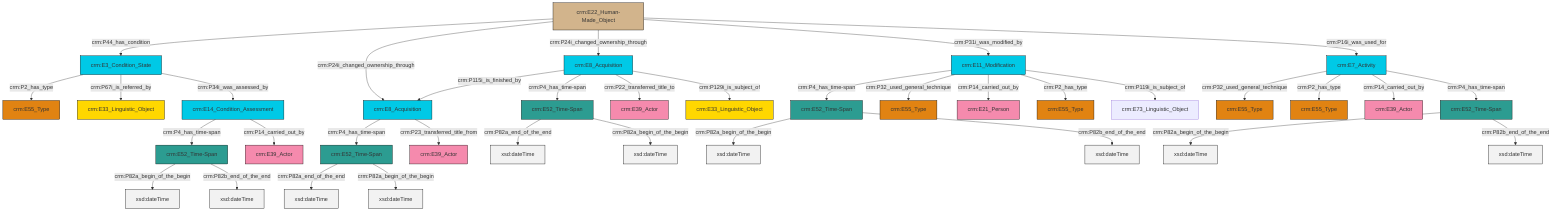 graph TD
classDef Literal fill:#f2f2f2,stroke:#000000;
classDef CRM_Entity fill:#FFFFFF,stroke:#000000;
classDef Temporal_Entity fill:#00C9E6, stroke:#000000;
classDef Type fill:#E18312, stroke:#000000;
classDef Time-Span fill:#2C9C91, stroke:#000000;
classDef Appellation fill:#FFEB7F, stroke:#000000;
classDef Place fill:#008836, stroke:#000000;
classDef Persistent_Item fill:#B266B2, stroke:#000000;
classDef Conceptual_Object fill:#FFD700, stroke:#000000;
classDef Physical_Thing fill:#D2B48C, stroke:#000000;
classDef Actor fill:#f58aad, stroke:#000000;
classDef PC_Classes fill:#4ce600, stroke:#000000;
classDef Multi fill:#cccccc,stroke:#000000;

0["crm:E22_Human-Made_Object"]:::Physical_Thing -->|crm:P44_has_condition| 1["crm:E3_Condition_State"]:::Temporal_Entity
2["crm:E52_Time-Span"]:::Time-Span -->|crm:P82a_end_of_the_end| 3[xsd:dateTime]:::Literal
8["crm:E7_Activity"]:::Temporal_Entity -->|crm:P32_used_general_technique| 9["crm:E55_Type"]:::Type
10["crm:E8_Acquisition"]:::Temporal_Entity -->|crm:P115i_is_finished_by| 11["crm:E8_Acquisition"]:::Temporal_Entity
12["crm:E52_Time-Span"]:::Time-Span -->|crm:P82a_begin_of_the_begin| 13[xsd:dateTime]:::Literal
17["crm:E14_Condition_Assessment"]:::Temporal_Entity -->|crm:P4_has_time-span| 18["crm:E52_Time-Span"]:::Time-Span
18["crm:E52_Time-Span"]:::Time-Span -->|crm:P82a_begin_of_the_begin| 19[xsd:dateTime]:::Literal
10["crm:E8_Acquisition"]:::Temporal_Entity -->|crm:P4_has_time-span| 6["crm:E52_Time-Span"]:::Time-Span
6["crm:E52_Time-Span"]:::Time-Span -->|crm:P82a_end_of_the_end| 20[xsd:dateTime]:::Literal
4["crm:E11_Modification"]:::Temporal_Entity -->|crm:P4_has_time-span| 21["crm:E52_Time-Span"]:::Time-Span
0["crm:E22_Human-Made_Object"]:::Physical_Thing -->|crm:P24i_changed_ownership_through| 11["crm:E8_Acquisition"]:::Temporal_Entity
11["crm:E8_Acquisition"]:::Temporal_Entity -->|crm:P4_has_time-span| 2["crm:E52_Time-Span"]:::Time-Span
8["crm:E7_Activity"]:::Temporal_Entity -->|crm:P2_has_type| 25["crm:E55_Type"]:::Type
4["crm:E11_Modification"]:::Temporal_Entity -->|crm:P32_used_general_technique| 26["crm:E55_Type"]:::Type
4["crm:E11_Modification"]:::Temporal_Entity -->|crm:P14_carried_out_by| 33["crm:E21_Person"]:::Actor
11["crm:E8_Acquisition"]:::Temporal_Entity -->|crm:P23_transferred_title_from| 35["crm:E39_Actor"]:::Actor
0["crm:E22_Human-Made_Object"]:::Physical_Thing -->|crm:P24i_changed_ownership_through| 10["crm:E8_Acquisition"]:::Temporal_Entity
0["crm:E22_Human-Made_Object"]:::Physical_Thing -->|crm:P31i_was_modified_by| 4["crm:E11_Modification"]:::Temporal_Entity
8["crm:E7_Activity"]:::Temporal_Entity -->|crm:P14_carried_out_by| 27["crm:E39_Actor"]:::Actor
1["crm:E3_Condition_State"]:::Temporal_Entity -->|crm:P2_has_type| 41["crm:E55_Type"]:::Type
18["crm:E52_Time-Span"]:::Time-Span -->|crm:P82b_end_of_the_end| 42[xsd:dateTime]:::Literal
8["crm:E7_Activity"]:::Temporal_Entity -->|crm:P4_has_time-span| 12["crm:E52_Time-Span"]:::Time-Span
1["crm:E3_Condition_State"]:::Temporal_Entity -->|crm:P67i_is_referred_by| 14["crm:E33_Linguistic_Object"]:::Conceptual_Object
10["crm:E8_Acquisition"]:::Temporal_Entity -->|crm:P22_transferred_title_to| 36["crm:E39_Actor"]:::Actor
4["crm:E11_Modification"]:::Temporal_Entity -->|crm:P2_has_type| 50["crm:E55_Type"]:::Type
12["crm:E52_Time-Span"]:::Time-Span -->|crm:P82b_end_of_the_end| 53[xsd:dateTime]:::Literal
4["crm:E11_Modification"]:::Temporal_Entity -->|crm:P119i_is_subject_of| 39["crm:E73_Linguistic_Object"]:::Default
0["crm:E22_Human-Made_Object"]:::Physical_Thing -->|crm:P16i_was_used_for| 8["crm:E7_Activity"]:::Temporal_Entity
6["crm:E52_Time-Span"]:::Time-Span -->|crm:P82a_begin_of_the_begin| 55[xsd:dateTime]:::Literal
10["crm:E8_Acquisition"]:::Temporal_Entity -->|crm:P129i_is_subject_of| 23["crm:E33_Linguistic_Object"]:::Conceptual_Object
2["crm:E52_Time-Span"]:::Time-Span -->|crm:P82a_begin_of_the_begin| 56[xsd:dateTime]:::Literal
1["crm:E3_Condition_State"]:::Temporal_Entity -->|crm:P34i_was_assessed_by| 17["crm:E14_Condition_Assessment"]:::Temporal_Entity
21["crm:E52_Time-Span"]:::Time-Span -->|crm:P82a_begin_of_the_begin| 57[xsd:dateTime]:::Literal
17["crm:E14_Condition_Assessment"]:::Temporal_Entity -->|crm:P14_carried_out_by| 30["crm:E39_Actor"]:::Actor
21["crm:E52_Time-Span"]:::Time-Span -->|crm:P82b_end_of_the_end| 58[xsd:dateTime]:::Literal